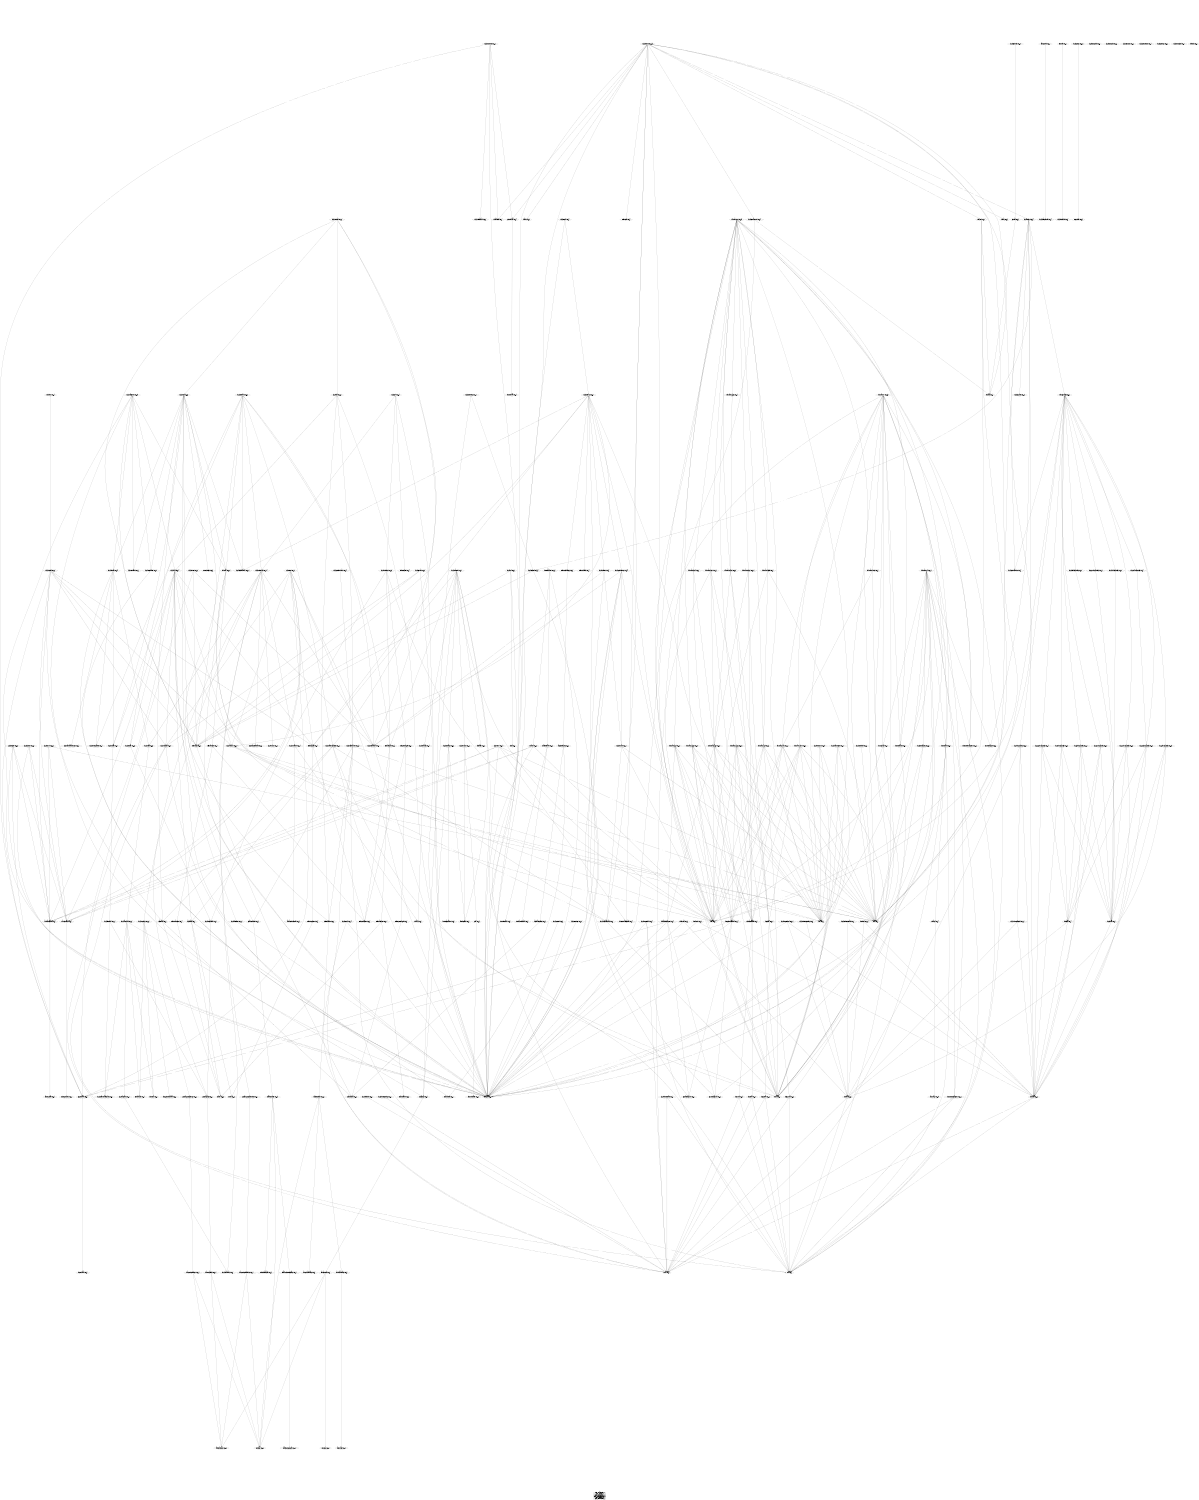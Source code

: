 digraph G
 {
	 ratio="fill";
	 size="8,10";
	 INIT_LIST_HEAD [label="INIT_LIST_HEAD (LOC=5)"];
	 __arch_swab32 [label="__arch_swab32 (LOC=19)"];
	 __fswab16 [label="__fswab16 (LOC=6)"];
	 __fswab32 [label="__fswab32 (LOC=4)"];
	 __netif_rx_schedule [label="__netif_rx_schedule (LOC=4)"];
	 __raw_local_save_flags [label="__raw_local_save_flags (LOC=3)"];
	 __raw_spin_unlock [label="__raw_spin_unlock (LOC=4)"];
	 __rtl_hw_start_8168cp [label="__rtl_hw_start_8168cp (LOC=12)"];
	 __ticket_spin_unlock [label="__ticket_spin_unlock (LOC=7)"];
	 cleanup_module [label="cleanup_module (LOC=1)"];
	 clear_bit [label="clear_bit (LOC=13)"];
	 constant_test_bit [label="constant_test_bit (LOC=3)"];
	 dev_get_drvdata [label="dev_get_drvdata (LOC=3)"];
	 dev_name [label="dev_name (LOC=4)"];
	 dev_set_drvdata [label="dev_set_drvdata (LOC=4)"];
	 device_set_wakeup_enable [label="device_set_wakeup_enable (LOC=4)"];
	 dma_alloc_coherent [label="dma_alloc_coherent (LOC=24)"];
	 dma_alloc_coherent_gfp_flags [label="dma_alloc_coherent_gfp_flags (LOC=11)"];
	 dma_alloc_coherent_mask [label="dma_alloc_coherent_mask (LOC=10)"];
	 dma_free_coherent [label="dma_free_coherent (LOC=13)"];
	 dma_map_single [label="dma_map_single (LOC=8)"];
	 dma_sync_single_for_cpu [label="dma_sync_single_for_cpu (LOC=11)"];
	 dma_sync_single_for_device [label="dma_sync_single_for_device (LOC=11)"];
	 dma_unmap_single [label="dma_unmap_single (LOC=10)"];
	 get_dma_ops [label="get_dma_ops (LOC=6)"];
	 if_mii [label="if_mii (LOC=3)"];
	 init_module [label="init_module (LOC=1)"];
	 ioremap [label="ioremap (LOC=3)"];
	 ip_hdr [label="ip_hdr (LOC=3)"];
	 is_device_dma_capable [label="is_device_dma_capable (LOC=3)"];
	 is_multicast_ether_addr [label="is_multicast_ether_addr (LOC=3)"];
	 is_valid_ether_addr [label="is_valid_ether_addr (LOC=5)"];
	 is_zero_ether_addr [label="is_zero_ether_addr (LOC=3)"];
	 kmalloc [label="kmalloc (LOC=16)"];
	 lowmem_page_address [label="lowmem_page_address (LOC=3)"];
	 mdio_patch [label="mdio_patch (LOC=4)"];
	 mdio_read [label="mdio_read (LOC=18)"];
	 mdio_write [label="mdio_write (LOC=16)"];
	 memcpy_fromio [label="memcpy_fromio (LOC=5)"];
	 napi_disable [label="napi_disable (LOC=7)"];
	 napi_disable_pending [label="napi_disable_pending (LOC=3)"];
	 napi_enable [label="napi_enable (LOC=6)"];
	 napi_schedule_prep [label="napi_schedule_prep (LOC=3)"];
	 native_irq_enable [label="native_irq_enable (LOC=4)"];
	 native_save_fl [label="native_save_fl (LOC=11)"];
	 netdev_alloc_skb [label="netdev_alloc_skb (LOC=4)"];
	 netdev_get_tx_queue [label="netdev_get_tx_queue (LOC=5)"];
	 netdev_priv [label="netdev_priv (LOC=3)"];
	 netif_msg_init [label="netif_msg_init (LOC=9)"];
	 netif_queue_stopped [label="netif_queue_stopped (LOC=3)"];
	 netif_running [label="netif_running (LOC=3)"];
	 netif_rx_complete [label="netif_rx_complete (LOC=4)"];
	 netif_rx_schedule_prep [label="netif_rx_schedule_prep (LOC=3)"];
	 netif_start_queue [label="netif_start_queue (LOC=4)"];
	 netif_stop_queue [label="netif_stop_queue (LOC=4)"];
	 netif_tx_queue_stopped [label="netif_tx_queue_stopped (LOC=3)"];
	 netif_tx_start_queue [label="netif_tx_start_queue (LOC=4)"];
	 netif_tx_stop_queue [label="netif_tx_stop_queue (LOC=4)"];
	 netif_tx_wake_queue [label="netif_tx_wake_queue (LOC=11)"];
	 netif_wake_queue [label="netif_wake_queue (LOC=4)"];
	 pci_alloc_consistent [label="pci_alloc_consistent (LOC=5)"];
	 pci_dma_sync_single_for_cpu [label="pci_dma_sync_single_for_cpu (LOC=6)"];
	 pci_dma_sync_single_for_device [label="pci_dma_sync_single_for_device (LOC=6)"];
	 pci_free_consistent [label="pci_free_consistent (LOC=6)"];
	 pci_get_drvdata [label="pci_get_drvdata (LOC=3)"];
	 pci_map_single [label="pci_map_single (LOC=4)"];
	 pci_name [label="pci_name (LOC=3)"];
	 pci_read_config_word [label="pci_read_config_word (LOC=3)"];
	 pci_set_drvdata [label="pci_set_drvdata (LOC=4)"];
	 pci_unmap_single [label="pci_unmap_single (LOC=6)"];
	 pci_write_config_byte [label="pci_write_config_byte (LOC=3)"];
	 pci_write_config_word [label="pci_write_config_word (LOC=3)"];
	 r8169_checkpoint [label="r8169_checkpoint (LOC=13)"];
	 r8169_restore [label="r8169_restore (LOC=18)"];
	 raw_irqs_disabled_flags [label="raw_irqs_disabled_flags (LOC=3)"];
	 raw_local_irq_enable [label="raw_local_irq_enable (LOC=4)"];
	 readb [label="readb (LOC=1)"];
	 readl [label="readl (LOC=1)"];
	 readw [label="readw (LOC=1)"];
	 rtl8102e_hw_phy_config [label="rtl8102e_hw_phy_config (LOC=15)"];
	 rtl8168bb_hw_phy_config [label="rtl8168bb_hw_phy_config (LOC=12)"];
	 rtl8168bef_hw_phy_config [label="rtl8168bef_hw_phy_config (LOC=10)"];
	 rtl8168c_1_hw_phy_config [label="rtl8168c_1_hw_phy_config (LOC=28)"];
	 rtl8168c_2_hw_phy_config [label="rtl8168c_2_hw_phy_config (LOC=27)"];
	 rtl8168c_3_hw_phy_config [label="rtl8168c_3_hw_phy_config (LOC=21)"];
	 rtl8168c_4_hw_phy_config [label="rtl8168c_4_hw_phy_config (LOC=4)"];
	 rtl8168cp_1_hw_phy_config [label="rtl8168cp_1_hw_phy_config (LOC=12)"];
	 rtl8168cp_2_hw_phy_config [label="rtl8168cp_2_hw_phy_config (LOC=14)"];
	 rtl8168d_hw_phy_config [label="rtl8168d_hw_phy_config (LOC=69)"];
	 rtl8169_alloc_rx_skb [label="rtl8169_alloc_rx_skb (LOC=27)"];
	 rtl8169_asic_down [label="rtl8169_asic_down (LOC=6)"];
	 rtl8169_change_mtu [label="rtl8169_change_mtu (LOC=29)"];
	 rtl8169_check_link_status [label="rtl8169_check_link_status (LOC=18)"];
	 rtl8169_cleanup_module [label="rtl8169_cleanup_module (LOC=4)"];
	 rtl8169_close [label="rtl8169_close (LOC=20)"];
	 rtl8169_delete_timer [label="rtl8169_delete_timer (LOC=10)"];
	 rtl8169_down [label="rtl8169_down (LOC=47)"];
	 rtl8169_fragmented_frame [label="rtl8169_fragmented_frame (LOC=3)"];
	 rtl8169_free_rx_skb [label="rtl8169_free_rx_skb (LOC=11)"];
	 rtl8169_get_drvinfo [label="rtl8169_get_drvinfo (LOC=10)"];
	 rtl8169_get_ethtool_stats [label="rtl8169_get_ethtool_stats (LOC=24)"];
	 rtl8169_get_mac_version [label="rtl8169_get_mac_version (LOC=79)"];
	 rtl8169_get_msglevel [label="rtl8169_get_msglevel (LOC=5)"];
	 rtl8169_get_regs [label="rtl8169_get_regs (LOC=13)"];
	 rtl8169_get_regs_len [label="rtl8169_get_regs_len (LOC=3)"];
	 rtl8169_get_rx_csum [label="rtl8169_get_rx_csum (LOC=6)"];
	 rtl8169_get_settings [label="rtl8169_get_settings (LOC=12)"];
	 rtl8169_get_sset_count [label="rtl8169_get_sset_count (LOC=4)"];
	 rtl8169_get_stats [label="rtl8169_get_stats (LOC=13)"];
	 rtl8169_get_strings [label="rtl8169_get_strings (LOC=8)"];
	 rtl8169_get_wol [label="rtl8169_get_wol (LOC=35)"];
	 rtl8169_gset_tbi [label="rtl8169_gset_tbi (LOC=19)"];
	 rtl8169_gset_xmii [label="rtl8169_gset_xmii (LOC=5)"];
	 rtl8169_hw_reset [label="rtl8169_hw_reset (LOC=11)"];
	 rtl8169_init_module [label="rtl8169_init_module (LOC=3)"];
	 rtl8169_init_one [label="rtl8169_init_one (LOC=245)"];
	 rtl8169_init_phy [label="rtl8169_init_phy (LOC=34)"];
	 rtl8169_init_ring [label="rtl8169_init_ring (LOC=19)"];
	 rtl8169_init_ring_indexes [label="rtl8169_init_ring_indexes (LOC=4)"];
	 rtl8169_interrupt [label="rtl8169_interrupt (LOC=57)"];
	 rtl8169_ioctl [label="rtl8169_ioctl (LOC=6)"];
	 rtl8169_irq_mask_and_ack [label="rtl8169_irq_mask_and_ack (LOC=6)"];
	 rtl8169_make_unusable_by_asic [label="rtl8169_make_unusable_by_asic (LOC=5)"];
	 rtl8169_map_to_asic [label="rtl8169_map_to_asic (LOC=7)"];
	 rtl8169_mark_as_last_descriptor [label="rtl8169_mark_as_last_descriptor (LOC=4)"];
	 rtl8169_mark_to_asic [label="rtl8169_mark_to_asic (LOC=6)"];
	 rtl8169_netpoll [label="rtl8169_netpoll (LOC=9)"];
	 rtl8169_open [label="rtl8169_open (LOC=56)"];
	 rtl8169_pcierr_interrupt [label="rtl8169_pcierr_interrupt (LOC=49)"];
	 rtl8169_phy_reset [label="rtl8169_phy_reset (LOC=15)"];
	 rtl8169_phy_timer [label="rtl8169_phy_timer (LOC=37)"];
	 rtl8169_poll [label="rtl8169_poll (LOC=24)"];
	 rtl8169_print_mac_version [label="rtl8169_print_mac_version (LOC=4)"];
	 rtl8169_reinit_task [label="rtl8169_reinit_task (LOC=27)"];
	 rtl8169_release_board [label="rtl8169_release_board (LOC=8)"];
	 rtl8169_remove_one [label="rtl8169_remove_one (LOC=12)"];
	 rtl8169_request_timer [label="rtl8169_request_timer (LOC=10)"];
	 rtl8169_reset_task [label="rtl8169_reset_task (LOC=32)"];
	 rtl8169_resume [label="rtl8169_resume (LOC=16)"];
	 rtl8169_rx_clear [label="rtl8169_rx_clear (LOC=11)"];
	 rtl8169_rx_csum [label="rtl8169_rx_csum (LOC=12)"];
	 rtl8169_rx_fill [label="rtl8169_rx_fill (LOC=23)"];
	 rtl8169_rx_interrupt [label="rtl8169_rx_interrupt (LOC=104)"];
	 rtl8169_rx_missed [label="rtl8169_rx_missed (LOC=10)"];
	 rtl8169_rx_vlan_skb [label="rtl8169_rx_vlan_skb (LOC=14)"];
	 rtl8169_schedule_work [label="rtl8169_schedule_work (LOC=7)"];
	 rtl8169_set_magic_reg [label="rtl8169_set_magic_reg (LOC=23)"];
	 rtl8169_set_msglevel [label="rtl8169_set_msglevel (LOC=7)"];
	 rtl8169_set_rx_csum [label="rtl8169_set_rx_csum (LOC=19)"];
	 rtl8169_set_rxbufsize [label="rtl8169_set_rxbufsize (LOC=7)"];
	 rtl8169_set_settings [label="rtl8169_set_settings (LOC=11)"];
	 rtl8169_set_speed [label="rtl8169_set_speed (LOC=12)"];
	 rtl8169_set_speed_tbi [label="rtl8169_set_speed_tbi (LOC=24)"];
	 rtl8169_set_speed_xmii [label="rtl8169_set_speed_xmii (LOC=76)"];
	 rtl8169_set_wol [label="rtl8169_set_wol (LOC=41)"];
	 rtl8169_start_xmit [label="rtl8169_start_xmit (LOC=70)"];
	 rtl8169_suspend [label="rtl8169_suspend (LOC=27)"];
	 rtl8169_tbi_link_ok [label="rtl8169_tbi_link_ok (LOC=3)"];
	 rtl8169_tbi_reset_enable [label="rtl8169_tbi_reset_enable (LOC=4)"];
	 rtl8169_tbi_reset_pending [label="rtl8169_tbi_reset_pending (LOC=3)"];
	 rtl8169_try_rx_copy [label="rtl8169_try_rx_copy (LOC=22)"];
	 rtl8169_tso_csum [label="rtl8169_tso_csum (LOC=18)"];
	 rtl8169_tx_clear [label="rtl8169_tx_clear (LOC=23)"];
	 rtl8169_tx_interrupt [label="rtl8169_tx_interrupt (LOC=52)"];
	 rtl8169_tx_timeout [label="rtl8169_tx_timeout (LOC=9)"];
	 rtl8169_tx_vlan_tag [label="rtl8169_tx_vlan_tag (LOC=4)"];
	 rtl8169_unmap_tx_skb [label="rtl8169_unmap_tx_skb (LOC=11)"];
	 rtl8169_update_counters [label="rtl8169_update_counters (LOC=40)"];
	 rtl8169_vlan_rx_register [label="rtl8169_vlan_rx_register (LOC=17)"];
	 rtl8169_wait_for_quiescence [label="rtl8169_wait_for_quiescence (LOC=16)"];
	 rtl8169_write_gmii_reg_bit [label="rtl8169_write_gmii_reg_bit (LOC=10)"];
	 rtl8169_xmii_link_ok [label="rtl8169_xmii_link_ok (LOC=3)"];
	 rtl8169_xmii_reset_enable [label="rtl8169_xmii_reset_enable (LOC=7)"];
	 rtl8169_xmii_reset_pending [label="rtl8169_xmii_reset_pending (LOC=3)"];
	 rtl8169_xmit_frags [label="rtl8169_xmit_frags (LOC=36)"];
	 rtl8169s_hw_phy_config [label="rtl8169s_hw_phy_config (LOC=51)"];
	 rtl8169sb_hw_phy_config [label="rtl8169sb_hw_phy_config (LOC=10)"];
	 rtl_csi_access_enable [label="rtl_csi_access_enable (LOC=7)"];
	 rtl_csi_read [label="rtl_csi_read (LOC=17)"];
	 rtl_csi_write [label="rtl_csi_write (LOC=14)"];
	 rtl_disable_clock_request [label="rtl_disable_clock_request (LOC=14)"];
	 rtl_disable_msi [label="rtl_disable_msi (LOC=7)"];
	 rtl_ephy_init [label="rtl_ephy_init (LOC=10)"];
	 rtl_ephy_read [label="rtl_ephy_read (LOC=16)"];
	 rtl_ephy_write [label="rtl_ephy_write (LOC=13)"];
	 rtl_hw_phy_config [label="rtl_hw_phy_config (LOC=58)"];
	 rtl_hw_start [label="rtl_hw_start (LOC=20)"];
	 rtl_hw_start_8101 [label="rtl_hw_start_8101 (LOC=59)"];
	 rtl_hw_start_8102e_1 [label="rtl_hw_start_8102e_1 (LOC=32)"];
	 rtl_hw_start_8102e_2 [label="rtl_hw_start_8102e_2 (LOC=11)"];
	 rtl_hw_start_8102e_3 [label="rtl_hw_start_8102e_3 (LOC=6)"];
	 rtl_hw_start_8168 [label="rtl_hw_start_8168 (LOC=89)"];
	 rtl_hw_start_8168bb [label="rtl_hw_start_8168bb (LOC=9)"];
	 rtl_hw_start_8168bef [label="rtl_hw_start_8168bef (LOC=8)"];
	 rtl_hw_start_8168c_1 [label="rtl_hw_start_8168c_1 (LOC=16)"];
	 rtl_hw_start_8168c_2 [label="rtl_hw_start_8168c_2 (LOC=13)"];
	 rtl_hw_start_8168c_3 [label="rtl_hw_start_8168c_3 (LOC=4)"];
	 rtl_hw_start_8168c_4 [label="rtl_hw_start_8168c_4 (LOC=6)"];
	 rtl_hw_start_8168cp_1 [label="rtl_hw_start_8168cp_1 (LOC=16)"];
	 rtl_hw_start_8168cp_2 [label="rtl_hw_start_8168cp_2 (LOC=10)"];
	 rtl_hw_start_8168cp_3 [label="rtl_hw_start_8168cp_3 (LOC=15)"];
	 rtl_hw_start_8168d [label="rtl_hw_start_8168d (LOC=12)"];
	 rtl_hw_start_8169 [label="rtl_hw_start_8169 (LOC=72)"];
	 rtl_mdio_read [label="rtl_mdio_read (LOC=6)"];
	 rtl_mdio_write [label="rtl_mdio_write (LOC=8)"];
	 rtl_phy_write [label="rtl_phy_write (LOC=7)"];
	 rtl_rar_set [label="rtl_rar_set (LOC=18)"];
	 rtl_rw_cpluscmd [label="rtl_rw_cpluscmd (LOC=7)"];
	 rtl_set_mac_address [label="rtl_set_mac_address (LOC=13)"];
	 rtl_set_rx_max_size [label="rtl_set_rx_max_size (LOC=5)"];
	 rtl_set_rx_mode [label="rtl_set_rx_mode (LOC=57)"];
	 rtl_set_rx_tx_config_registers [label="rtl_set_rx_tx_config_registers (LOC=12)"];
	 rtl_set_rx_tx_desc_registers [label="rtl_set_rx_tx_desc_registers (LOC=13)"];
	 rtl_shutdown [label="rtl_shutdown (LOC=4)"];
	 rtl_tbi_ioctl [label="rtl_tbi_ioctl (LOC=3)"];
	 rtl_try_msi [label="rtl_try_msi (LOC=17)"];
	 rtl_tx_performance_tweak [label="rtl_tx_performance_tweak (LOC=14)"];
	 rtl_xmii_ioctl [label="rtl_xmii_ioctl (LOC=18)"];
	 set_bit [label="set_bit (LOC=13)"];
	 skb_copy_from_linear_data [label="skb_copy_from_linear_data (LOC=6)"];
	 skb_end_pointer [label="skb_end_pointer (LOC=3)"];
	 skb_headlen [label="skb_headlen (LOC=3)"];
	 skb_network_header [label="skb_network_header (LOC=3)"];
	 skb_reserve [label="skb_reserve (LOC=5)"];
	 test_and_clear_bit [label="test_and_clear_bit (LOC=9)"];
	 test_and_set_bit [label="test_and_set_bit (LOC=8)"];
	 valid_dma_direction [label="valid_dma_direction (LOC=3)"];
	 virt_to_phys [label="virt_to_phys (LOC=3)"];
	 vlan_hwaccel_receive_skb [label="vlan_hwaccel_receive_skb (LOC=5)"];
	 writeb [label="writeb (LOC=1)"];
	 writel [label="writel (LOC=1)"];
	 writew [label="writew (LOC=1)"];
	 __fswab32 -> __arch_swab32;
	 __raw_local_save_flags -> native_save_fl;
	 __raw_spin_unlock -> __ticket_spin_unlock;
	 __rtl_hw_start_8168cp -> readb;
	 __rtl_hw_start_8168cp -> readw;
	 __rtl_hw_start_8168cp -> rtl_disable_clock_request;
	 __rtl_hw_start_8168cp -> rtl_tx_performance_tweak;
	 __rtl_hw_start_8168cp -> writeb;
	 __rtl_hw_start_8168cp -> writew;
	 cleanup_module -> rtl8169_cleanup_module;
	 dma_alloc_coherent -> dma_alloc_coherent_gfp_flags;
	 dma_alloc_coherent -> get_dma_ops;
	 dma_alloc_coherent -> is_device_dma_capable;
	 dma_alloc_coherent_gfp_flags -> dma_alloc_coherent_mask;
	 dma_free_coherent -> __raw_local_save_flags;
	 dma_free_coherent -> get_dma_ops;
	 dma_free_coherent -> raw_irqs_disabled_flags;
	 dma_map_single -> get_dma_ops;
	 dma_map_single -> valid_dma_direction;
	 dma_map_single -> virt_to_phys;
	 dma_sync_single_for_cpu -> get_dma_ops;
	 dma_sync_single_for_cpu -> valid_dma_direction;
	 dma_sync_single_for_device -> get_dma_ops;
	 dma_sync_single_for_device -> valid_dma_direction;
	 dma_unmap_single -> get_dma_ops;
	 dma_unmap_single -> valid_dma_direction;
	 init_module -> rtl8169_init_module;
	 ip_hdr -> skb_network_header;
	 is_valid_ether_addr -> is_multicast_ether_addr;
	 is_valid_ether_addr -> is_zero_ether_addr;
	 mdio_patch -> mdio_read;
	 mdio_patch -> mdio_write;
	 mdio_read -> readl;
	 mdio_read -> writel;
	 mdio_write -> readl;
	 mdio_write -> writel;
	 napi_disable -> clear_bit;
	 napi_disable -> set_bit;
	 napi_disable -> test_and_set_bit;
	 napi_disable_pending -> constant_test_bit;
	 napi_enable -> clear_bit;
	 napi_enable -> constant_test_bit;
	 napi_schedule_prep -> napi_disable_pending;
	 napi_schedule_prep -> test_and_set_bit;
	 netif_queue_stopped -> netdev_get_tx_queue;
	 netif_queue_stopped -> netif_tx_queue_stopped;
	 netif_running -> constant_test_bit;
	 netif_rx_schedule_prep -> napi_schedule_prep;
	 netif_start_queue -> netdev_get_tx_queue;
	 netif_start_queue -> netif_tx_start_queue;
	 netif_stop_queue -> netdev_get_tx_queue;
	 netif_stop_queue -> netif_tx_stop_queue;
	 netif_tx_queue_stopped -> constant_test_bit;
	 netif_tx_start_queue -> clear_bit;
	 netif_tx_stop_queue -> set_bit;
	 netif_tx_wake_queue -> clear_bit;
	 netif_tx_wake_queue -> test_and_clear_bit;
	 netif_wake_queue -> netdev_get_tx_queue;
	 netif_wake_queue -> netif_tx_wake_queue;
	 pci_alloc_consistent -> dma_alloc_coherent;
	 pci_dma_sync_single_for_cpu -> dma_sync_single_for_cpu;
	 pci_dma_sync_single_for_device -> dma_sync_single_for_device;
	 pci_free_consistent -> dma_free_coherent;
	 pci_get_drvdata -> dev_get_drvdata;
	 pci_map_single -> dma_map_single;
	 pci_name -> dev_name;
	 pci_set_drvdata -> dev_set_drvdata;
	 pci_unmap_single -> dma_unmap_single;
	 r8169_checkpoint -> __raw_spin_unlock;
	 r8169_checkpoint -> netdev_priv;
	 r8169_checkpoint -> pci_get_drvdata;
	 r8169_checkpoint -> raw_local_irq_enable;
	 r8169_restore -> __raw_spin_unlock;
	 r8169_restore -> netdev_priv;
	 r8169_restore -> netif_stop_queue;
	 r8169_restore -> pci_get_drvdata;
	 r8169_restore -> raw_local_irq_enable;
	 r8169_restore -> rtl8169_asic_down;
	 r8169_restore -> rtl8169_rx_missed;
	 r8169_restore -> rtl8169_schedule_work;
	 raw_local_irq_enable -> native_irq_enable;
	 rtl8102e_hw_phy_config -> mdio_patch;
	 rtl8102e_hw_phy_config -> mdio_write;
	 rtl8102e_hw_phy_config -> rtl_phy_write;
	 rtl8168bb_hw_phy_config -> mdio_patch;
	 rtl8168bb_hw_phy_config -> mdio_write;
	 rtl8168bb_hw_phy_config -> rtl_phy_write;
	 rtl8168bef_hw_phy_config -> rtl_phy_write;
	 rtl8168c_1_hw_phy_config -> mdio_patch;
	 rtl8168c_1_hw_phy_config -> mdio_write;
	 rtl8168c_1_hw_phy_config -> rtl_phy_write;
	 rtl8168c_2_hw_phy_config -> mdio_patch;
	 rtl8168c_2_hw_phy_config -> mdio_write;
	 rtl8168c_2_hw_phy_config -> rtl_phy_write;
	 rtl8168c_3_hw_phy_config -> mdio_patch;
	 rtl8168c_3_hw_phy_config -> mdio_write;
	 rtl8168c_3_hw_phy_config -> rtl_phy_write;
	 rtl8168c_4_hw_phy_config -> rtl8168c_3_hw_phy_config;
	 rtl8168cp_1_hw_phy_config -> rtl_phy_write;
	 rtl8168cp_2_hw_phy_config -> mdio_patch;
	 rtl8168cp_2_hw_phy_config -> mdio_write;
	 rtl8168cp_2_hw_phy_config -> rtl_phy_write;
	 rtl8168d_hw_phy_config -> mdio_read;
	 rtl8168d_hw_phy_config -> mdio_write;
	 rtl8168d_hw_phy_config -> rtl_phy_write;
	 rtl8169_alloc_rx_skb -> netdev_alloc_skb;
	 rtl8169_alloc_rx_skb -> pci_map_single;
	 rtl8169_alloc_rx_skb -> rtl8169_make_unusable_by_asic;
	 rtl8169_alloc_rx_skb -> rtl8169_map_to_asic;
	 rtl8169_alloc_rx_skb -> skb_reserve;
	 rtl8169_asic_down -> readw;
	 rtl8169_asic_down -> rtl8169_irq_mask_and_ack;
	 rtl8169_asic_down -> writeb;
	 rtl8169_change_mtu -> napi_enable;
	 rtl8169_change_mtu -> netdev_priv;
	 rtl8169_change_mtu -> netif_running;
	 rtl8169_change_mtu -> rtl8169_down;
	 rtl8169_change_mtu -> rtl8169_init_ring;
	 rtl8169_change_mtu -> rtl8169_request_timer;
	 rtl8169_change_mtu -> rtl8169_set_rxbufsize;
	 rtl8169_change_mtu -> rtl_hw_start;
	 rtl8169_close -> netdev_priv;
	 rtl8169_close -> pci_free_consistent;
	 rtl8169_close -> rtl8169_down;
	 rtl8169_close -> rtl8169_update_counters;
	 rtl8169_delete_timer -> netdev_priv;
	 rtl8169_down -> __raw_spin_unlock;
	 rtl8169_down -> napi_disable;
	 rtl8169_down -> netdev_priv;
	 rtl8169_down -> netif_stop_queue;
	 rtl8169_down -> raw_local_irq_enable;
	 rtl8169_down -> readw;
	 rtl8169_down -> rtl8169_asic_down;
	 rtl8169_down -> rtl8169_delete_timer;
	 rtl8169_down -> rtl8169_rx_clear;
	 rtl8169_down -> rtl8169_rx_missed;
	 rtl8169_down -> rtl8169_tx_clear;
	 rtl8169_free_rx_skb -> pci_unmap_single;
	 rtl8169_free_rx_skb -> rtl8169_make_unusable_by_asic;
	 rtl8169_get_drvinfo -> pci_name;
	 rtl8169_get_ethtool_stats -> rtl8169_update_counters;
	 rtl8169_get_mac_version -> dev_name;
	 rtl8169_get_mac_version -> readl;
	 rtl8169_get_regs -> memcpy_fromio;
	 rtl8169_get_settings -> netdev_priv;
	 rtl8169_get_stats -> netdev_priv;
	 rtl8169_get_stats -> netif_running;
	 rtl8169_get_stats -> rtl8169_rx_missed;
	 rtl8169_get_wol -> __raw_spin_unlock;
	 rtl8169_get_wol -> raw_local_irq_enable;
	 rtl8169_get_wol -> readb;
	 rtl8169_gset_tbi -> netdev_priv;
	 rtl8169_gset_tbi -> readl;
	 rtl8169_gset_xmii -> netdev_priv;
	 rtl8169_hw_reset -> readb;
	 rtl8169_hw_reset -> rtl8169_irq_mask_and_ack;
	 rtl8169_hw_reset -> writeb;
	 rtl8169_init_one -> dev_name;
	 rtl8169_init_one -> device_set_wakeup_enable;
	 rtl8169_init_one -> ioremap;
	 rtl8169_init_one -> kmalloc;
	 rtl8169_init_one -> netdev_priv;
	 rtl8169_init_one -> netif_msg_init;
	 rtl8169_init_one -> pci_set_drvdata;
	 rtl8169_init_one -> readb;
	 rtl8169_init_one -> readl;
	 rtl8169_init_one -> rtl8169_get_mac_version;
	 rtl8169_init_one -> rtl8169_init_phy;
	 rtl8169_init_one -> rtl8169_irq_mask_and_ack;
	 rtl8169_init_one -> rtl8169_print_mac_version;
	 rtl8169_init_one -> rtl_disable_msi;
	 rtl8169_init_one -> rtl_try_msi;
	 rtl8169_init_one -> writeb;
	 rtl8169_init_phy -> mdio_write;
	 rtl8169_init_phy -> pci_write_config_byte;
	 rtl8169_init_phy -> readb;
	 rtl8169_init_phy -> rtl8169_phy_reset;
	 rtl8169_init_phy -> rtl8169_set_speed;
	 rtl8169_init_phy -> rtl_hw_phy_config;
	 rtl8169_init_phy -> writeb;
	 rtl8169_init_ring -> netdev_priv;
	 rtl8169_init_ring -> rtl8169_init_ring_indexes;
	 rtl8169_init_ring -> rtl8169_mark_as_last_descriptor;
	 rtl8169_init_ring -> rtl8169_rx_clear;
	 rtl8169_init_ring -> rtl8169_rx_fill;
	 rtl8169_interrupt -> __netif_rx_schedule;
	 rtl8169_interrupt -> netdev_priv;
	 rtl8169_interrupt -> netif_running;
	 rtl8169_interrupt -> netif_rx_schedule_prep;
	 rtl8169_interrupt -> netif_stop_queue;
	 rtl8169_interrupt -> readw;
	 rtl8169_interrupt -> rtl8169_asic_down;
	 rtl8169_interrupt -> rtl8169_check_link_status;
	 rtl8169_interrupt -> rtl8169_pcierr_interrupt;
	 rtl8169_interrupt -> rtl8169_tx_timeout;
	 rtl8169_interrupt -> writew;
	 rtl8169_ioctl -> if_mii;
	 rtl8169_ioctl -> netdev_priv;
	 rtl8169_ioctl -> netif_running;
	 rtl8169_irq_mask_and_ack -> writew;
	 rtl8169_map_to_asic -> rtl8169_mark_to_asic;
	 rtl8169_netpoll -> netdev_priv;
	 rtl8169_netpoll -> rtl8169_interrupt;
	 rtl8169_open -> INIT_LIST_HEAD;
	 rtl8169_open -> napi_enable;
	 rtl8169_open -> netdev_priv;
	 rtl8169_open -> pci_alloc_consistent;
	 rtl8169_open -> pci_free_consistent;
	 rtl8169_open -> rtl8169_check_link_status;
	 rtl8169_open -> rtl8169_init_ring;
	 rtl8169_open -> rtl8169_request_timer;
	 rtl8169_open -> rtl8169_rx_clear;
	 rtl8169_open -> rtl8169_set_rxbufsize;
	 rtl8169_open -> rtl_hw_start;
	 rtl8169_pcierr_interrupt -> netdev_priv;
	 rtl8169_pcierr_interrupt -> pci_read_config_word;
	 rtl8169_pcierr_interrupt -> pci_write_config_word;
	 rtl8169_pcierr_interrupt -> rtl8169_hw_reset;
	 rtl8169_pcierr_interrupt -> rtl8169_schedule_work;
	 rtl8169_pcierr_interrupt -> writew;
	 rtl8169_phy_timer -> __raw_spin_unlock;
	 rtl8169_phy_timer -> netdev_priv;
	 rtl8169_phy_timer -> raw_local_irq_enable;
	 rtl8169_poll -> netif_rx_complete;
	 rtl8169_poll -> rtl8169_rx_interrupt;
	 rtl8169_poll -> rtl8169_tx_interrupt;
	 rtl8169_poll -> writew;
	 rtl8169_reinit_task -> netif_running;
	 rtl8169_reinit_task -> rtl8169_close;
	 rtl8169_reinit_task -> rtl8169_open;
	 rtl8169_reinit_task -> rtl8169_schedule_work;
	 rtl8169_reinit_task -> rtl8169_wait_for_quiescence;
	 rtl8169_remove_one -> netdev_priv;
	 rtl8169_remove_one -> pci_get_drvdata;
	 rtl8169_remove_one -> pci_set_drvdata;
	 rtl8169_remove_one -> rtl8169_release_board;
	 rtl8169_remove_one -> rtl_disable_msi;
	 rtl8169_request_timer -> netdev_priv;
	 rtl8169_reset_task -> netif_running;
	 rtl8169_reset_task -> netif_wake_queue;
	 rtl8169_reset_task -> rtl8169_check_link_status;
	 rtl8169_reset_task -> rtl8169_init_ring_indexes;
	 rtl8169_reset_task -> rtl8169_rx_interrupt;
	 rtl8169_reset_task -> rtl8169_schedule_work;
	 rtl8169_reset_task -> rtl8169_tx_clear;
	 rtl8169_reset_task -> rtl8169_wait_for_quiescence;
	 rtl8169_reset_task -> rtl_hw_start;
	 rtl8169_resume -> netif_running;
	 rtl8169_resume -> pci_get_drvdata;
	 rtl8169_resume -> rtl8169_schedule_work;
	 rtl8169_rx_clear -> rtl8169_free_rx_skb;
	 rtl8169_rx_fill -> rtl8169_alloc_rx_skb;
	 rtl8169_rx_interrupt -> pci_dma_sync_single_for_device;
	 rtl8169_rx_interrupt -> pci_unmap_single;
	 rtl8169_rx_interrupt -> rtl8169_fragmented_frame;
	 rtl8169_rx_interrupt -> rtl8169_mark_to_asic;
	 rtl8169_rx_interrupt -> rtl8169_rx_csum;
	 rtl8169_rx_interrupt -> rtl8169_rx_fill;
	 rtl8169_rx_interrupt -> rtl8169_rx_vlan_skb;
	 rtl8169_rx_interrupt -> rtl8169_schedule_work;
	 rtl8169_rx_interrupt -> rtl8169_try_rx_copy;
	 rtl8169_rx_missed -> netdev_priv;
	 rtl8169_rx_missed -> readl;
	 rtl8169_rx_missed -> writel;
	 rtl8169_rx_vlan_skb -> __fswab16;
	 rtl8169_rx_vlan_skb -> vlan_hwaccel_receive_skb;
	 rtl8169_schedule_work -> netdev_priv;
	 rtl8169_set_magic_reg -> readb;
	 rtl8169_set_magic_reg -> writel;
	 rtl8169_set_rx_csum -> netdev_priv;
	 rtl8169_set_rx_csum -> readw;
	 rtl8169_set_rx_csum -> writew;
	 rtl8169_set_settings -> netdev_priv;
	 rtl8169_set_settings -> rtl8169_set_speed;
	 rtl8169_set_speed -> netdev_priv;
	 rtl8169_set_speed -> netif_running;
	 rtl8169_set_speed_tbi -> netdev_priv;
	 rtl8169_set_speed_tbi -> readl;
	 rtl8169_set_speed_tbi -> writel;
	 rtl8169_set_speed_xmii -> mdio_read;
	 rtl8169_set_speed_xmii -> mdio_write;
	 rtl8169_set_speed_xmii -> netdev_priv;
	 rtl8169_set_wol -> __raw_spin_unlock;
	 rtl8169_set_wol -> device_set_wakeup_enable;
	 rtl8169_set_wol -> netdev_priv;
	 rtl8169_set_wol -> raw_local_irq_enable;
	 rtl8169_set_wol -> readb;
	 rtl8169_set_wol -> writeb;
	 rtl8169_start_xmit -> netdev_priv;
	 rtl8169_start_xmit -> netif_stop_queue;
	 rtl8169_start_xmit -> netif_wake_queue;
	 rtl8169_start_xmit -> pci_map_single;
	 rtl8169_start_xmit -> rtl8169_tso_csum;
	 rtl8169_start_xmit -> rtl8169_tx_vlan_tag;
	 rtl8169_start_xmit -> rtl8169_xmit_frags;
	 rtl8169_start_xmit -> skb_end_pointer;
	 rtl8169_start_xmit -> skb_headlen;
	 rtl8169_start_xmit -> writeb;
	 rtl8169_suspend -> __raw_spin_unlock;
	 rtl8169_suspend -> netdev_priv;
	 rtl8169_suspend -> netif_running;
	 rtl8169_suspend -> netif_stop_queue;
	 rtl8169_suspend -> pci_get_drvdata;
	 rtl8169_suspend -> raw_local_irq_enable;
	 rtl8169_suspend -> rtl8169_asic_down;
	 rtl8169_suspend -> rtl8169_rx_missed;
	 rtl8169_tbi_link_ok -> readl;
	 rtl8169_tbi_reset_enable -> readl;
	 rtl8169_tbi_reset_enable -> writel;
	 rtl8169_tbi_reset_pending -> readl;
	 rtl8169_try_rx_copy -> netdev_alloc_skb;
	 rtl8169_try_rx_copy -> pci_dma_sync_single_for_cpu;
	 rtl8169_try_rx_copy -> skb_copy_from_linear_data;
	 rtl8169_try_rx_copy -> skb_reserve;
	 rtl8169_tso_csum -> ip_hdr;
	 rtl8169_tso_csum -> skb_end_pointer;
	 rtl8169_tx_clear -> rtl8169_unmap_tx_skb;
	 rtl8169_tx_interrupt -> netif_queue_stopped;
	 rtl8169_tx_interrupt -> netif_wake_queue;
	 rtl8169_tx_interrupt -> rtl8169_unmap_tx_skb;
	 rtl8169_tx_interrupt -> writeb;
	 rtl8169_tx_timeout -> netdev_priv;
	 rtl8169_tx_timeout -> rtl8169_hw_reset;
	 rtl8169_tx_timeout -> rtl8169_schedule_work;
	 rtl8169_tx_vlan_tag -> __fswab16;
	 rtl8169_unmap_tx_skb -> pci_unmap_single;
	 rtl8169_update_counters -> pci_alloc_consistent;
	 rtl8169_update_counters -> pci_free_consistent;
	 rtl8169_update_counters -> readb;
	 rtl8169_update_counters -> readl;
	 rtl8169_update_counters -> writel;
	 rtl8169_vlan_rx_register -> netdev_priv;
	 rtl8169_vlan_rx_register -> readw;
	 rtl8169_vlan_rx_register -> writew;
	 rtl8169_wait_for_quiescence -> napi_disable;
	 rtl8169_wait_for_quiescence -> napi_enable;
	 rtl8169_wait_for_quiescence -> netdev_priv;
	 rtl8169_wait_for_quiescence -> rtl8169_irq_mask_and_ack;
	 rtl8169_wait_for_quiescence -> writew;
	 rtl8169_write_gmii_reg_bit -> mdio_read;
	 rtl8169_write_gmii_reg_bit -> mdio_write;
	 rtl8169_xmii_link_ok -> readb;
	 rtl8169_xmii_reset_enable -> mdio_read;
	 rtl8169_xmii_reset_enable -> mdio_write;
	 rtl8169_xmii_reset_pending -> mdio_read;
	 rtl8169_xmit_frags -> lowmem_page_address;
	 rtl8169_xmit_frags -> pci_map_single;
	 rtl8169_xmit_frags -> skb_end_pointer;
	 rtl8169s_hw_phy_config -> mdio_read;
	 rtl8169s_hw_phy_config -> mdio_write;
	 rtl8169s_hw_phy_config -> rtl8169_write_gmii_reg_bit;
	 rtl8169sb_hw_phy_config -> rtl_phy_write;
	 rtl_csi_access_enable -> rtl_csi_read;
	 rtl_csi_access_enable -> rtl_csi_write;
	 rtl_csi_read -> readl;
	 rtl_csi_read -> writel;
	 rtl_csi_write -> readl;
	 rtl_csi_write -> writel;
	 rtl_disable_clock_request -> netdev_priv;
	 rtl_disable_clock_request -> pci_get_drvdata;
	 rtl_disable_clock_request -> pci_read_config_word;
	 rtl_disable_clock_request -> pci_write_config_word;
	 rtl_ephy_init -> rtl_ephy_read;
	 rtl_ephy_init -> rtl_ephy_write;
	 rtl_ephy_read -> readl;
	 rtl_ephy_read -> writel;
	 rtl_ephy_write -> readl;
	 rtl_ephy_write -> writel;
	 rtl_hw_phy_config -> netdev_priv;
	 rtl_hw_phy_config -> rtl8102e_hw_phy_config;
	 rtl_hw_phy_config -> rtl8168bb_hw_phy_config;
	 rtl_hw_phy_config -> rtl8168bef_hw_phy_config;
	 rtl_hw_phy_config -> rtl8168c_1_hw_phy_config;
	 rtl_hw_phy_config -> rtl8168c_2_hw_phy_config;
	 rtl_hw_phy_config -> rtl8168c_3_hw_phy_config;
	 rtl_hw_phy_config -> rtl8168c_4_hw_phy_config;
	 rtl_hw_phy_config -> rtl8168cp_1_hw_phy_config;
	 rtl_hw_phy_config -> rtl8168cp_2_hw_phy_config;
	 rtl_hw_phy_config -> rtl8168d_hw_phy_config;
	 rtl_hw_phy_config -> rtl8169_print_mac_version;
	 rtl_hw_phy_config -> rtl8169s_hw_phy_config;
	 rtl_hw_phy_config -> rtl8169sb_hw_phy_config;
	 rtl_hw_start -> netdev_priv;
	 rtl_hw_start -> netif_start_queue;
	 rtl_hw_start -> readb;
	 rtl_hw_start -> writeb;
	 rtl_hw_start_8101 -> netdev_priv;
	 rtl_hw_start_8101 -> pci_write_config_word;
	 rtl_hw_start_8101 -> readb;
	 rtl_hw_start_8101 -> readw;
	 rtl_hw_start_8101 -> rtl_hw_start_8102e_1;
	 rtl_hw_start_8101 -> rtl_hw_start_8102e_2;
	 rtl_hw_start_8101 -> rtl_hw_start_8102e_3;
	 rtl_hw_start_8101 -> rtl_rw_cpluscmd;
	 rtl_hw_start_8101 -> rtl_set_rx_max_size;
	 rtl_hw_start_8101 -> rtl_set_rx_mode;
	 rtl_hw_start_8101 -> rtl_set_rx_tx_config_registers;
	 rtl_hw_start_8101 -> rtl_set_rx_tx_desc_registers;
	 rtl_hw_start_8101 -> writeb;
	 rtl_hw_start_8101 -> writew;
	 rtl_hw_start_8102e_1 -> readb;
	 rtl_hw_start_8102e_1 -> readw;
	 rtl_hw_start_8102e_1 -> rtl_csi_access_enable;
	 rtl_hw_start_8102e_1 -> rtl_ephy_init;
	 rtl_hw_start_8102e_1 -> rtl_tx_performance_tweak;
	 rtl_hw_start_8102e_1 -> writeb;
	 rtl_hw_start_8102e_1 -> writew;
	 rtl_hw_start_8102e_2 -> readb;
	 rtl_hw_start_8102e_2 -> readw;
	 rtl_hw_start_8102e_2 -> rtl_csi_access_enable;
	 rtl_hw_start_8102e_2 -> rtl_tx_performance_tweak;
	 rtl_hw_start_8102e_2 -> writeb;
	 rtl_hw_start_8102e_2 -> writew;
	 rtl_hw_start_8102e_3 -> rtl_ephy_write;
	 rtl_hw_start_8102e_3 -> rtl_hw_start_8102e_2;
	 rtl_hw_start_8168 -> netdev_priv;
	 rtl_hw_start_8168 -> readb;
	 rtl_hw_start_8168 -> readw;
	 rtl_hw_start_8168 -> rtl_hw_start_8168bb;
	 rtl_hw_start_8168 -> rtl_hw_start_8168bef;
	 rtl_hw_start_8168 -> rtl_hw_start_8168c_1;
	 rtl_hw_start_8168 -> rtl_hw_start_8168c_2;
	 rtl_hw_start_8168 -> rtl_hw_start_8168c_3;
	 rtl_hw_start_8168 -> rtl_hw_start_8168c_4;
	 rtl_hw_start_8168 -> rtl_hw_start_8168cp_1;
	 rtl_hw_start_8168 -> rtl_hw_start_8168cp_2;
	 rtl_hw_start_8168 -> rtl_hw_start_8168cp_3;
	 rtl_hw_start_8168 -> rtl_hw_start_8168d;
	 rtl_hw_start_8168 -> rtl_set_rx_max_size;
	 rtl_hw_start_8168 -> rtl_set_rx_mode;
	 rtl_hw_start_8168 -> rtl_set_rx_tx_desc_registers;
	 rtl_hw_start_8168 -> writeb;
	 rtl_hw_start_8168 -> writel;
	 rtl_hw_start_8168 -> writew;
	 rtl_hw_start_8168bb -> readb;
	 rtl_hw_start_8168bb -> readw;
	 rtl_hw_start_8168bb -> rtl_tx_performance_tweak;
	 rtl_hw_start_8168bb -> writeb;
	 rtl_hw_start_8168bb -> writew;
	 rtl_hw_start_8168bef -> readb;
	 rtl_hw_start_8168bef -> rtl_hw_start_8168bb;
	 rtl_hw_start_8168bef -> writeb;
	 rtl_hw_start_8168c_1 -> __rtl_hw_start_8168cp;
	 rtl_hw_start_8168c_1 -> rtl_csi_access_enable;
	 rtl_hw_start_8168c_1 -> rtl_ephy_init;
	 rtl_hw_start_8168c_1 -> writeb;
	 rtl_hw_start_8168c_2 -> __rtl_hw_start_8168cp;
	 rtl_hw_start_8168c_2 -> rtl_csi_access_enable;
	 rtl_hw_start_8168c_2 -> rtl_ephy_init;
	 rtl_hw_start_8168c_3 -> rtl_hw_start_8168c_2;
	 rtl_hw_start_8168c_4 -> __rtl_hw_start_8168cp;
	 rtl_hw_start_8168c_4 -> rtl_csi_access_enable;
	 rtl_hw_start_8168cp_1 -> __rtl_hw_start_8168cp;
	 rtl_hw_start_8168cp_1 -> rtl_csi_access_enable;
	 rtl_hw_start_8168cp_1 -> rtl_ephy_init;
	 rtl_hw_start_8168cp_2 -> readb;
	 rtl_hw_start_8168cp_2 -> readw;
	 rtl_hw_start_8168cp_2 -> rtl_csi_access_enable;
	 rtl_hw_start_8168cp_2 -> rtl_tx_performance_tweak;
	 rtl_hw_start_8168cp_2 -> writeb;
	 rtl_hw_start_8168cp_2 -> writew;
	 rtl_hw_start_8168cp_3 -> readb;
	 rtl_hw_start_8168cp_3 -> readw;
	 rtl_hw_start_8168cp_3 -> rtl_csi_access_enable;
	 rtl_hw_start_8168cp_3 -> rtl_tx_performance_tweak;
	 rtl_hw_start_8168cp_3 -> writeb;
	 rtl_hw_start_8168cp_3 -> writew;
	 rtl_hw_start_8168d -> readw;
	 rtl_hw_start_8168d -> rtl_csi_access_enable;
	 rtl_hw_start_8168d -> rtl_disable_clock_request;
	 rtl_hw_start_8168d -> rtl_tx_performance_tweak;
	 rtl_hw_start_8168d -> writeb;
	 rtl_hw_start_8168d -> writew;
	 rtl_hw_start_8169 -> netdev_priv;
	 rtl_hw_start_8169 -> pci_write_config_byte;
	 rtl_hw_start_8169 -> readb;
	 rtl_hw_start_8169 -> readw;
	 rtl_hw_start_8169 -> rtl8169_set_magic_reg;
	 rtl_hw_start_8169 -> rtl_rw_cpluscmd;
	 rtl_hw_start_8169 -> rtl_set_rx_max_size;
	 rtl_hw_start_8169 -> rtl_set_rx_mode;
	 rtl_hw_start_8169 -> rtl_set_rx_tx_config_registers;
	 rtl_hw_start_8169 -> rtl_set_rx_tx_desc_registers;
	 rtl_hw_start_8169 -> writeb;
	 rtl_hw_start_8169 -> writel;
	 rtl_hw_start_8169 -> writew;
	 rtl_mdio_read -> mdio_read;
	 rtl_mdio_read -> netdev_priv;
	 rtl_mdio_write -> mdio_write;
	 rtl_mdio_write -> netdev_priv;
	 rtl_phy_write -> mdio_write;
	 rtl_rar_set -> __raw_spin_unlock;
	 rtl_rar_set -> raw_local_irq_enable;
	 rtl_rar_set -> writeb;
	 rtl_rar_set -> writel;
	 rtl_rw_cpluscmd -> readw;
	 rtl_rw_cpluscmd -> writew;
	 rtl_set_mac_address -> is_valid_ether_addr;
	 rtl_set_mac_address -> netdev_priv;
	 rtl_set_mac_address -> rtl_rar_set;
	 rtl_set_rx_max_size -> writew;
	 rtl_set_rx_mode -> __fswab32;
	 rtl_set_rx_mode -> netdev_priv;
	 rtl_set_rx_mode -> readl;
	 rtl_set_rx_mode -> writel;
	 rtl_set_rx_tx_config_registers -> readl;
	 rtl_set_rx_tx_config_registers -> writel;
	 rtl_set_rx_tx_desc_registers -> writel;
	 rtl_shutdown -> rtl8169_suspend;
	 rtl_try_msi -> dev_name;
	 rtl_try_msi -> readb;
	 rtl_try_msi -> writeb;
	 rtl_tx_performance_tweak -> netdev_priv;
	 rtl_tx_performance_tweak -> pci_get_drvdata;
	 rtl_tx_performance_tweak -> pci_read_config_word;
	 rtl_tx_performance_tweak -> pci_write_config_word;
	 rtl_xmii_ioctl -> mdio_read;
	 rtl_xmii_ioctl -> mdio_write;
label = <<table border="0" cellborder="1">
<tr><td>STATS - total functions: 0</td></tr>
<tr><td>STATS - total_LOC: 0</td></tr>
<tr><td bgcolor="gray">STATS - no_annotation: -1</td></tr>
<tr><td bgcolor="gray">STATS - no_annotation_LOC: -1</td></tr>
<tr><td>STATS - kern_funcs: 80</td></tr>
<tr><td>STATS - kern_funcs_LOC: -1</td></tr>
</table>>
}
